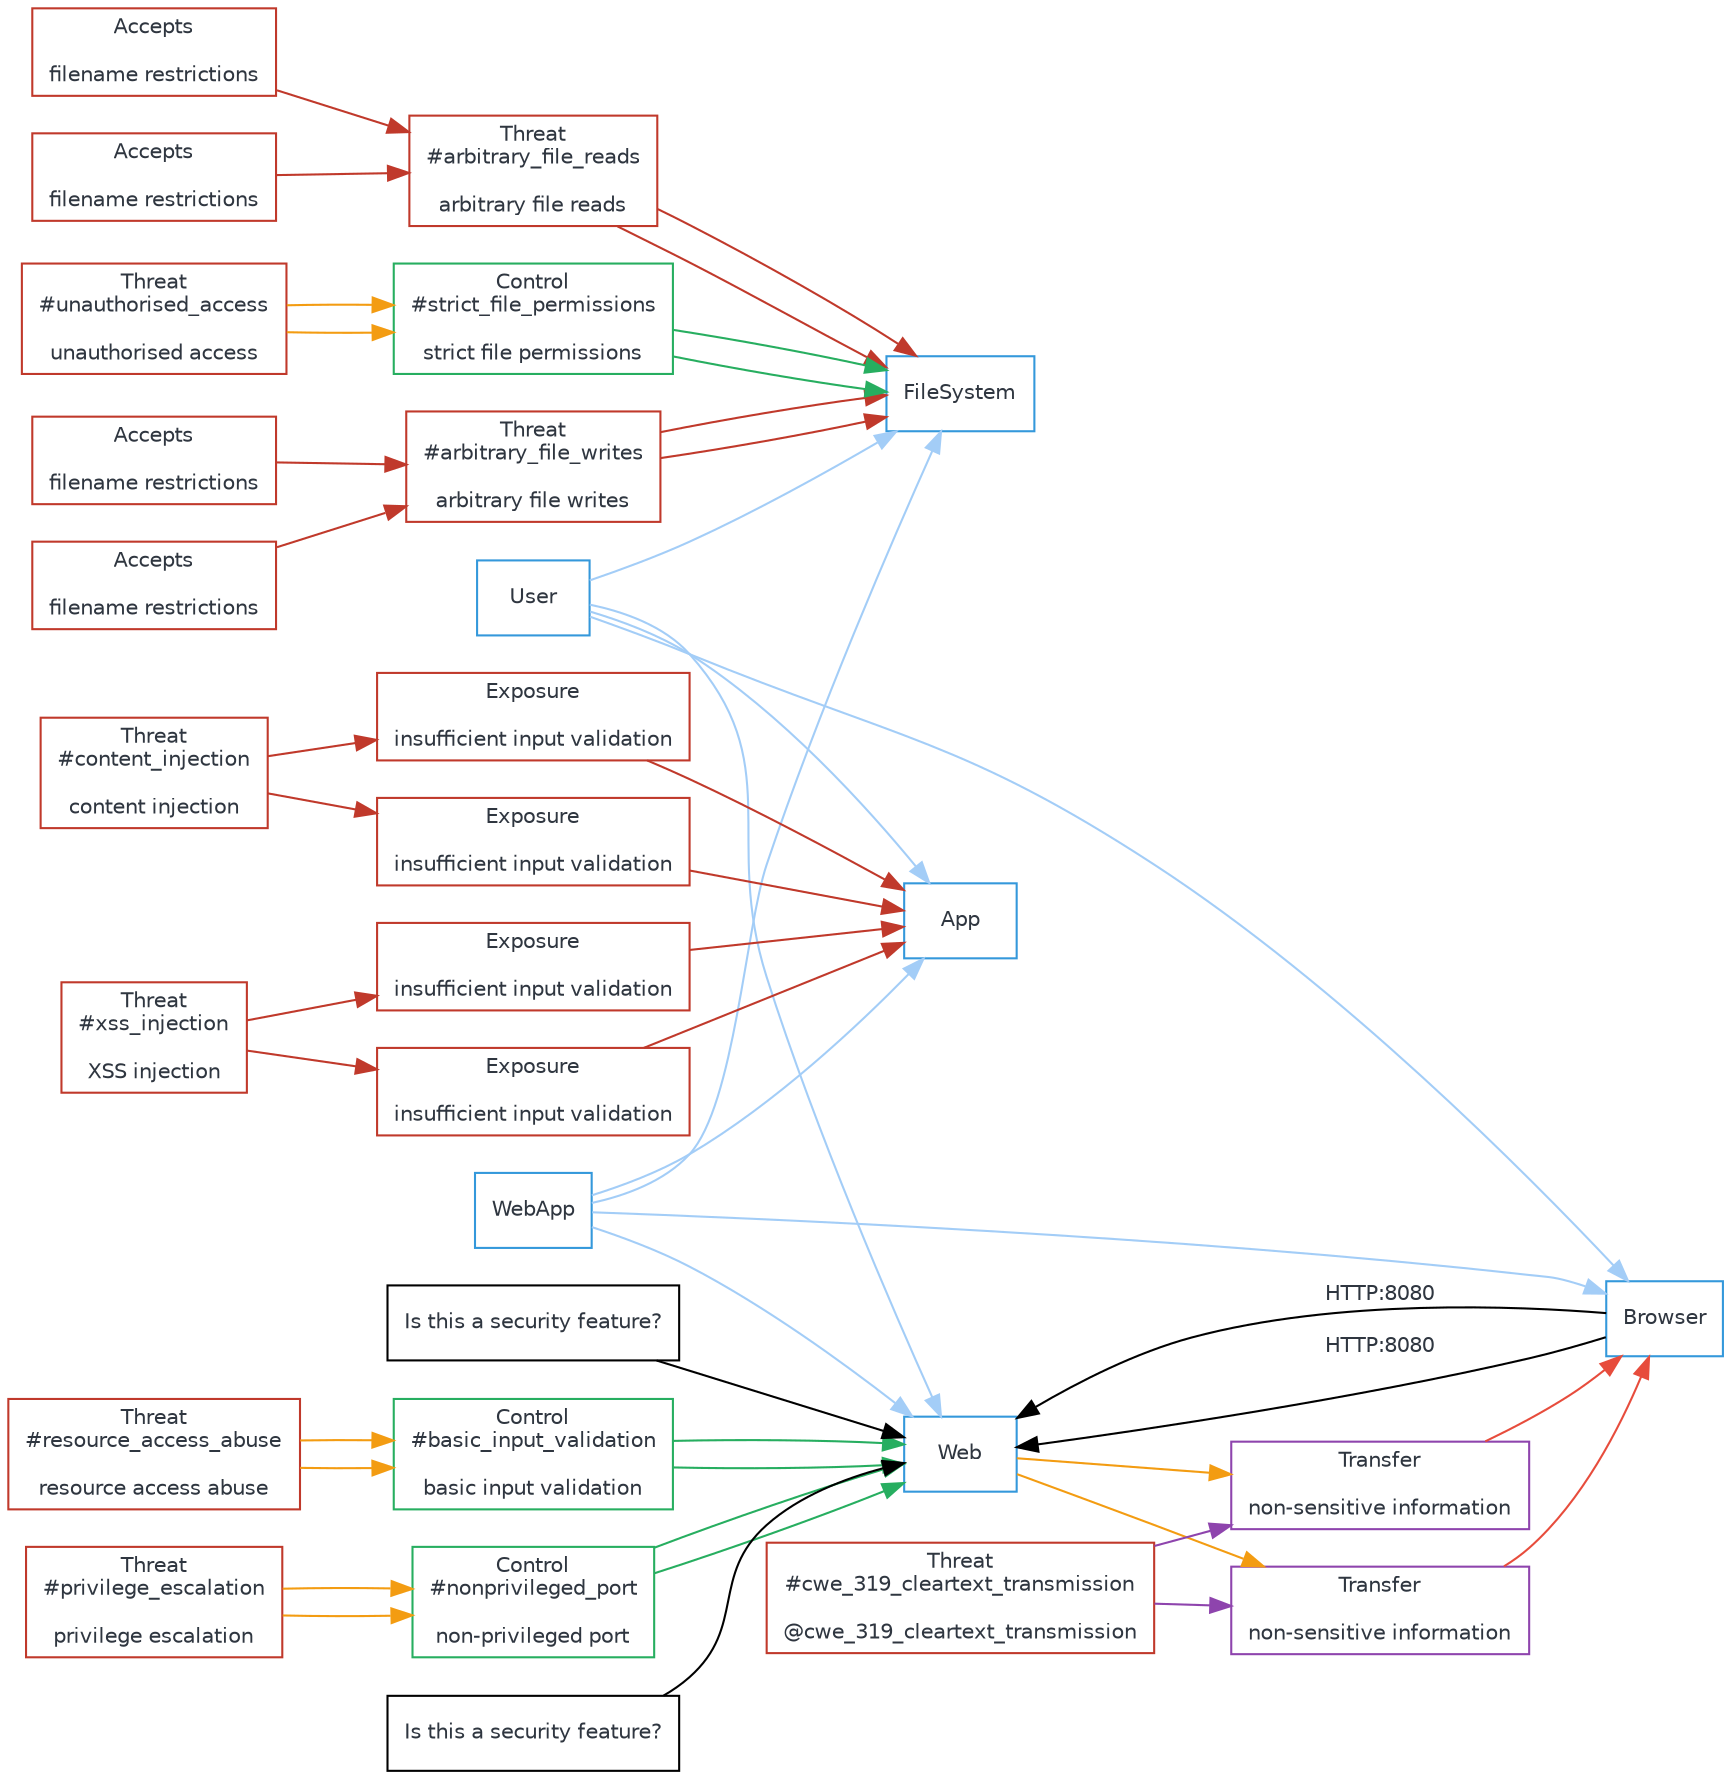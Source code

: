 // threatspec project
digraph {
	graph [rankdir=LR]
	node [fontcolor="#2f3640" fontname=Helvetica fontsize=10 shape=rect]
	edge [fontcolor="#2f3640" fontname=Helvetica fontsize=10]
	"#webapp_filesystem" [label=FileSystem color="#3498db"]
	"#webapp" [label=WebApp color="#3498db"]
	"#user" [label=User color="#3498db"]
	"#webapp_app" [label=App color="#3498db"]
	"#webapp_web" [label=Web color="#3498db"]
	"#user_browser" [label=Browser color="#3498db"]
	"#webapp" -> "#webapp_filesystem" [color="#a3cdf7"]
	"#webapp" -> "#webapp_app" [color="#a3cdf7"]
	"#webapp" -> "#webapp_web" [color="#a3cdf7"]
	"#webapp" -> "#user_browser" [color="#a3cdf7"]
	"#user" -> "#webapp_filesystem" [color="#a3cdf7"]
	"#user" -> "#webapp_app" [color="#a3cdf7"]
	"#user" -> "#webapp_web" [color="#a3cdf7"]
	"#user" -> "#user_browser" [color="#a3cdf7"]
	"#arbitrary_file_writes" [label="Threat
#arbitrary_file_writes

arbitrary file writes" color="#c0392b"]
	"#unauthorised_access" [label="Threat
#unauthorised_access

unauthorised access" color="#c0392b"]
	"#arbitrary_file_reads" [label="Threat
#arbitrary_file_reads

arbitrary file reads" color="#c0392b"]
	"#xss_injection" [label="Threat
#xss_injection

XSS injection" color="#c0392b"]
	"#content_injection" [label="Threat
#content_injection

content injection" color="#c0392b"]
	"#resource_access_abuse" [label="Threat
#resource_access_abuse

resource access abuse" color="#c0392b"]
	"#privilege_escalation" [label="Threat
#privilege_escalation

privilege escalation" color="#c0392b"]
	"#cwe_319_cleartext_transmission" [label="Threat
#cwe_319_cleartext_transmission

@cwe_319_cleartext_transmission" color="#c0392b"]
	"#strict_file_permissions" [label="Control
#strict_file_permissions

strict file permissions" color="#27ae60"]
	"#basic_input_validation" [label="Control
#basic_input_validation

basic input validation" color="#27ae60"]
	"#nonprivileged_port" [label="Control
#nonprivileged_port

non-privileged port" color="#27ae60"]
	"6ed72432fbf7401590ad1703277b9bb9" [label="Exposure

insufficient input validation" color="#c0392b"]
	"6ed72432fbf7401590ad1703277b9bb9" -> "#webapp_app" [color="#c0392b" concentrate=true]
	"#xss_injection" -> "6ed72432fbf7401590ad1703277b9bb9" [color="#c0392b" concentrate=true]
	"5efd9fdcfe91439da2a48393246e82a0" [label="Exposure

insufficient input validation" color="#c0392b"]
	"5efd9fdcfe91439da2a48393246e82a0" -> "#webapp_app" [color="#c0392b" concentrate=true]
	"#content_injection" -> "5efd9fdcfe91439da2a48393246e82a0" [color="#c0392b" concentrate=true]
	"83e46f21a96141989cd72467a084708f" [label="Exposure

insufficient input validation" color="#c0392b"]
	"83e46f21a96141989cd72467a084708f" -> "#webapp_app" [color="#c0392b" concentrate=true]
	"#xss_injection" -> "83e46f21a96141989cd72467a084708f" [color="#c0392b" concentrate=true]
	"623e271aa8d546688ed3b22099bb857d" [label="Exposure

insufficient input validation" color="#c0392b"]
	"623e271aa8d546688ed3b22099bb857d" -> "#webapp_app" [color="#c0392b" concentrate=true]
	"#content_injection" -> "623e271aa8d546688ed3b22099bb857d" [color="#c0392b" concentrate=true]
	"9bc23b91d3694cd2a2bd6572852c4f03" [label="Accepts

filename restrictions" color="#c0392b"]
	"#arbitrary_file_writes" -> "#webapp_filesystem" [color="#c0392b" concentrate=true]
	"9bc23b91d3694cd2a2bd6572852c4f03" -> "#arbitrary_file_writes" [color="#c0392b" concentrate=true]
	"2fcb95c1b76a4e97b423d522e2b00d8b" [label="Accepts

filename restrictions" color="#c0392b"]
	"#arbitrary_file_reads" -> "#webapp_filesystem" [color="#c0392b" concentrate=true]
	"2fcb95c1b76a4e97b423d522e2b00d8b" -> "#arbitrary_file_reads" [color="#c0392b" concentrate=true]
	"3bc46f740f0f4b5494ed2cc731af529f" [label="Accepts

filename restrictions" color="#c0392b"]
	"#arbitrary_file_writes" -> "#webapp_filesystem" [color="#c0392b" concentrate=true]
	"3bc46f740f0f4b5494ed2cc731af529f" -> "#arbitrary_file_writes" [color="#c0392b" concentrate=true]
	"3fda5baacced462a98ab10f1bf44bf21" [label="Accepts

filename restrictions" color="#c0392b"]
	"#arbitrary_file_reads" -> "#webapp_filesystem" [color="#c0392b" concentrate=true]
	"3fda5baacced462a98ab10f1bf44bf21" -> "#arbitrary_file_reads" [color="#c0392b" concentrate=true]
	"5ff4c00128d6427aa78ef3fdd0287fc2" [label="Transfer

non-sensitive information" color="#8e44ad"]
	"#webapp_web" -> "5ff4c00128d6427aa78ef3fdd0287fc2" [color="#f39c12" concentrate=true]
	"5ff4c00128d6427aa78ef3fdd0287fc2" -> "#user_browser" [color="#e74c3c" concentrate=true]
	"#cwe_319_cleartext_transmission" -> "5ff4c00128d6427aa78ef3fdd0287fc2" [color="#8e44ad" concentrate=true]
	"58de4cc9f6164f799a6e55ac2399f35c" [label="Transfer

non-sensitive information" color="#8e44ad"]
	"#webapp_web" -> "58de4cc9f6164f799a6e55ac2399f35c" [color="#f39c12" concentrate=true]
	"58de4cc9f6164f799a6e55ac2399f35c" -> "#user_browser" [color="#e74c3c" concentrate=true]
	"#cwe_319_cleartext_transmission" -> "58de4cc9f6164f799a6e55ac2399f35c" [color="#8e44ad" concentrate=true]
	"#strict_file_permissions" -> "#webapp_filesystem" [color="#27ae60" concentrate=true]
	"#unauthorised_access" -> "#strict_file_permissions" [color="#f39c12" concentrate=true]
	"#basic_input_validation" -> "#webapp_web" [color="#27ae60" concentrate=true]
	"#resource_access_abuse" -> "#basic_input_validation" [color="#f39c12" concentrate=true]
	"#nonprivileged_port" -> "#webapp_web" [color="#27ae60" concentrate=true]
	"#privilege_escalation" -> "#nonprivileged_port" [color="#f39c12" concentrate=true]
	"#strict_file_permissions" -> "#webapp_filesystem" [color="#27ae60" concentrate=true]
	"#unauthorised_access" -> "#strict_file_permissions" [color="#f39c12" concentrate=true]
	"#basic_input_validation" -> "#webapp_web" [color="#27ae60" concentrate=true]
	"#resource_access_abuse" -> "#basic_input_validation" [color="#f39c12" concentrate=true]
	"#nonprivileged_port" -> "#webapp_web" [color="#27ae60" concentrate=true]
	"#privilege_escalation" -> "#nonprivileged_port" [color="#f39c12" concentrate=true]
	"#user_browser" -> "#webapp_web" [label="HTTP:8080" concentrate=true]
	"#user_browser" -> "#webapp_web" [label="HTTP:8080" concentrate=true]
	bb0103a46b6d46588e598262d7594aba [label="Is this a security feature?"]
	bb0103a46b6d46588e598262d7594aba -> "#webapp_web"
	"19227f23c6a3468d9206e2a008c37af7" [label="Is this a security feature?"]
	"19227f23c6a3468d9206e2a008c37af7" -> "#webapp_web"
}

